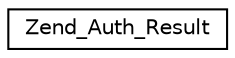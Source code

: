 digraph G
{
  edge [fontname="Helvetica",fontsize="10",labelfontname="Helvetica",labelfontsize="10"];
  node [fontname="Helvetica",fontsize="10",shape=record];
  rankdir="LR";
  Node1 [label="Zend_Auth_Result",height=0.2,width=0.4,color="black", fillcolor="white", style="filled",URL="$class_zend___auth___result.html"];
}
